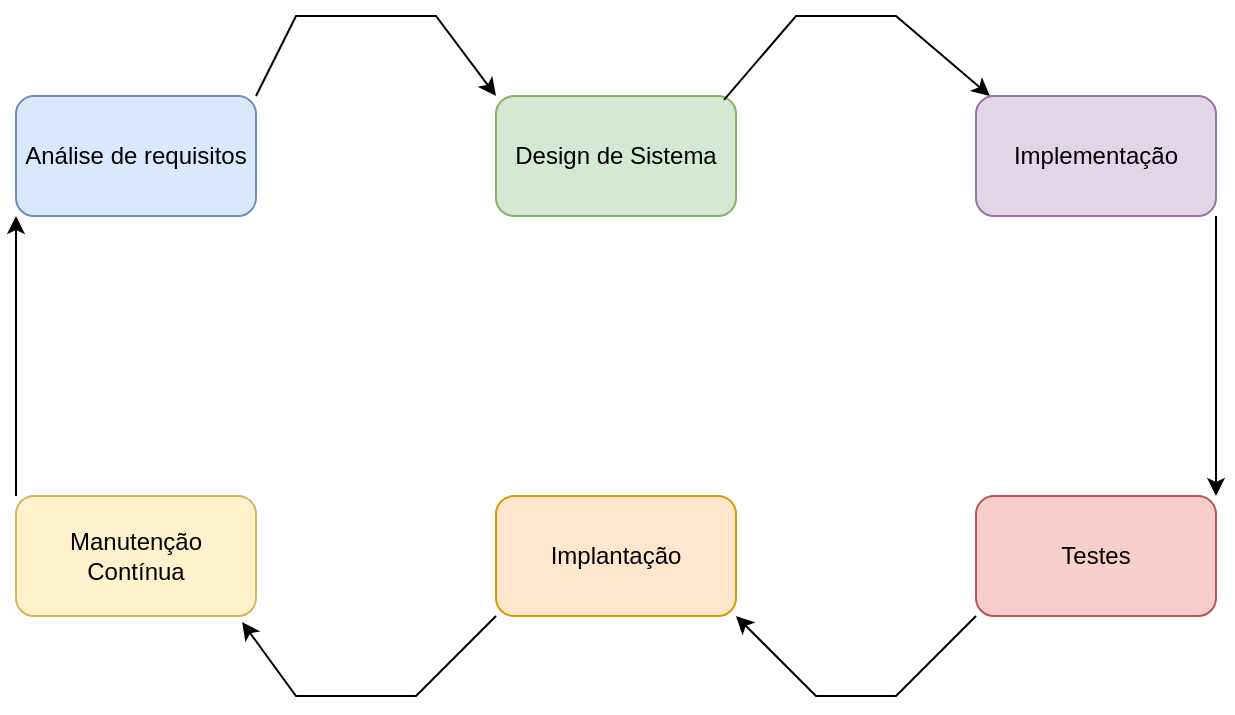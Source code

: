 <mxfile version="21.3.3" type="github">
  <diagram name="Página-1" id="PlnSMg2VKyb7HDLdH2Ht">
    <mxGraphModel dx="880" dy="484" grid="1" gridSize="10" guides="1" tooltips="1" connect="1" arrows="1" fold="1" page="1" pageScale="1" pageWidth="827" pageHeight="1169" math="0" shadow="0">
      <root>
        <mxCell id="0" />
        <mxCell id="1" parent="0" />
        <mxCell id="tGYH56s0oakGGsRp5ItW-2" value="&lt;font color=&quot;#000000&quot;&gt;Análise de requisitos&lt;/font&gt;" style="rounded=1;whiteSpace=wrap;html=1;fillColor=#dae8fc;strokeColor=#6c8ebf;" parent="1" vertex="1">
          <mxGeometry x="80" y="80" width="120" height="60" as="geometry" />
        </mxCell>
        <mxCell id="tGYH56s0oakGGsRp5ItW-5" value="&lt;font color=&quot;#000000&quot;&gt;Design de Sistema&lt;/font&gt;" style="rounded=1;whiteSpace=wrap;html=1;fillColor=#d5e8d4;strokeColor=#82b366;" parent="1" vertex="1">
          <mxGeometry x="320" y="80" width="120" height="60" as="geometry" />
        </mxCell>
        <mxCell id="tGYH56s0oakGGsRp5ItW-6" value="Implementação" style="rounded=1;whiteSpace=wrap;html=1;fillColor=#e1d5e7;strokeColor=#9673a6;fontColor=#000000;" parent="1" vertex="1">
          <mxGeometry x="560" y="80" width="120" height="60" as="geometry" />
        </mxCell>
        <mxCell id="tGYH56s0oakGGsRp5ItW-7" value="Manutenção Contínua" style="rounded=1;whiteSpace=wrap;html=1;fillColor=#fff2cc;strokeColor=#d6b656;fontColor=#000000;" parent="1" vertex="1">
          <mxGeometry x="80" y="280" width="120" height="60" as="geometry" />
        </mxCell>
        <mxCell id="tGYH56s0oakGGsRp5ItW-8" value="Implantação" style="rounded=1;whiteSpace=wrap;html=1;fillColor=#ffe6cc;strokeColor=#d79b00;fontColor=#000000;" parent="1" vertex="1">
          <mxGeometry x="320" y="280" width="120" height="60" as="geometry" />
        </mxCell>
        <mxCell id="tGYH56s0oakGGsRp5ItW-9" value="Testes" style="rounded=1;whiteSpace=wrap;html=1;fillColor=#f8cecc;strokeColor=#b85450;fontColor=#000000;" parent="1" vertex="1">
          <mxGeometry x="560" y="280" width="120" height="60" as="geometry" />
        </mxCell>
        <mxCell id="tGYH56s0oakGGsRp5ItW-18" value="" style="endArrow=classic;html=1;rounded=0;entryX=1;entryY=1;entryDx=0;entryDy=0;exitX=0;exitY=1;exitDx=0;exitDy=0;" parent="1" source="tGYH56s0oakGGsRp5ItW-9" target="tGYH56s0oakGGsRp5ItW-8" edge="1">
          <mxGeometry relative="1" as="geometry">
            <mxPoint x="480" y="390" as="sourcePoint" />
            <mxPoint x="580" y="390" as="targetPoint" />
            <Array as="points">
              <mxPoint x="520" y="380" />
              <mxPoint x="480" y="380" />
            </Array>
          </mxGeometry>
        </mxCell>
        <mxCell id="tGYH56s0oakGGsRp5ItW-20" value="" style="endArrow=classic;html=1;rounded=0;entryX=0;entryY=0;entryDx=0;entryDy=0;exitX=1;exitY=0;exitDx=0;exitDy=0;" parent="1" source="tGYH56s0oakGGsRp5ItW-2" target="tGYH56s0oakGGsRp5ItW-5" edge="1">
          <mxGeometry relative="1" as="geometry">
            <mxPoint x="200" y="80" as="sourcePoint" />
            <mxPoint x="300" y="80" as="targetPoint" />
            <Array as="points">
              <mxPoint x="220" y="40" />
              <mxPoint x="260" y="40" />
              <mxPoint x="290" y="40" />
            </Array>
          </mxGeometry>
        </mxCell>
        <mxCell id="tGYH56s0oakGGsRp5ItW-31" value="" style="endArrow=classic;html=1;rounded=0;entryX=0.058;entryY=0;entryDx=0;entryDy=0;entryPerimeter=0;exitX=0.95;exitY=0.033;exitDx=0;exitDy=0;exitPerimeter=0;" parent="1" source="tGYH56s0oakGGsRp5ItW-5" target="tGYH56s0oakGGsRp5ItW-6" edge="1">
          <mxGeometry relative="1" as="geometry">
            <mxPoint x="450" y="80" as="sourcePoint" />
            <mxPoint x="540" y="80" as="targetPoint" />
            <Array as="points">
              <mxPoint x="470" y="40" />
              <mxPoint x="520" y="40" />
            </Array>
          </mxGeometry>
        </mxCell>
        <mxCell id="tGYH56s0oakGGsRp5ItW-33" value="" style="endArrow=classic;html=1;rounded=0;entryX=0.942;entryY=1.05;entryDx=0;entryDy=0;entryPerimeter=0;exitX=0;exitY=1;exitDx=0;exitDy=0;" parent="1" source="tGYH56s0oakGGsRp5ItW-8" target="tGYH56s0oakGGsRp5ItW-7" edge="1">
          <mxGeometry relative="1" as="geometry">
            <mxPoint x="270" y="380" as="sourcePoint" />
            <mxPoint x="370" y="380" as="targetPoint" />
            <Array as="points">
              <mxPoint x="280" y="380" />
              <mxPoint x="250" y="380" />
              <mxPoint x="220" y="380" />
            </Array>
          </mxGeometry>
        </mxCell>
        <mxCell id="tGYH56s0oakGGsRp5ItW-35" value="" style="endArrow=classic;html=1;rounded=0;entryX=0;entryY=1;entryDx=0;entryDy=0;exitX=0;exitY=0;exitDx=0;exitDy=0;" parent="1" source="tGYH56s0oakGGsRp5ItW-7" target="tGYH56s0oakGGsRp5ItW-2" edge="1">
          <mxGeometry relative="1" as="geometry">
            <mxPoint x="70" y="220" as="sourcePoint" />
            <mxPoint x="170" y="220" as="targetPoint" />
          </mxGeometry>
        </mxCell>
        <mxCell id="tGYH56s0oakGGsRp5ItW-39" value="" style="endArrow=classic;html=1;rounded=0;entryX=1;entryY=0;entryDx=0;entryDy=0;exitX=1;exitY=1;exitDx=0;exitDy=0;" parent="1" source="tGYH56s0oakGGsRp5ItW-6" target="tGYH56s0oakGGsRp5ItW-9" edge="1">
          <mxGeometry relative="1" as="geometry">
            <mxPoint x="660" y="160" as="sourcePoint" />
            <mxPoint x="760" y="160" as="targetPoint" />
          </mxGeometry>
        </mxCell>
      </root>
    </mxGraphModel>
  </diagram>
</mxfile>
